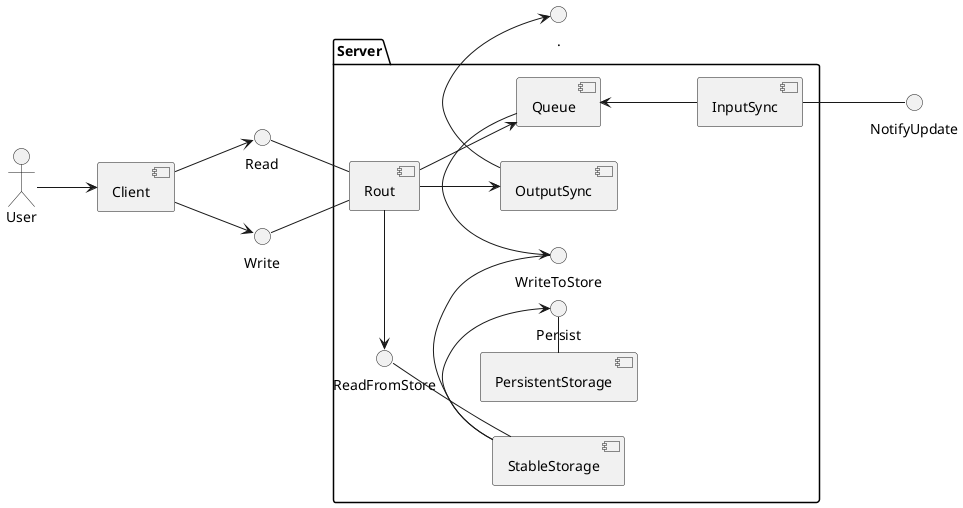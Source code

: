 @startuml component

left to right direction

actor User
component "Client" as C
package "Server" {
  ' propagate both messages from the client and the other servers
  ' ordering the out que so that all the preceding messages necessary have been received
  ' it would be nice to pack together the messages that are related to the same update. 
  ' Compatting messages the most
  ' maybe wait a little to pack more messages together
  ' FIFO channels
  component "OutputSync" as OutSyn
  component "InputSync" as InSyn
  component "Rout" as ServerFront
  ' in this que messages from the client have always precedence
  ' append client msg to the top
  ' append server msg to the bottom 
  ' if the server msg can't be processed?
  component "Queue" as Que
  component "StableStorage" as Storage  
  component "PersistentStorage" as PS
  interface "ReadFromStore" as RS
  interface "WriteToStore" as WS
  interface "Persist" as P
}

interface "Read" as R
interface "Write" as W
interface "NotifyUpdate" as NU


User -down-> C
C -down-> R
C -down-> W

R -down- ServerFront
W -down- ServerFront

Storage -up- RS
Storage -right- WS
Storage -left-> P
P -left- PS

ServerFront -down-> OutSyn
ServerFront --> Que
InSyn -up-> Que
InSyn -down- NU

ServerFront -left-> RS
Que -left-> WS

OutSyn -> ()"."


'the undelrine network protocol must be some sort of multicast

@enduml